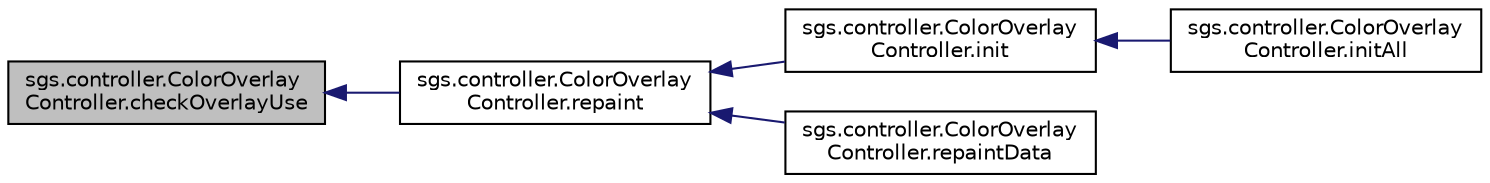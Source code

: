 digraph "sgs.controller.ColorOverlayController.checkOverlayUse"
{
  edge [fontname="Helvetica",fontsize="10",labelfontname="Helvetica",labelfontsize="10"];
  node [fontname="Helvetica",fontsize="10",shape=record];
  rankdir="LR";
  Node1 [label="sgs.controller.ColorOverlay\lController.checkOverlayUse",height=0.2,width=0.4,color="black", fillcolor="grey75", style="filled" fontcolor="black"];
  Node1 -> Node2 [dir="back",color="midnightblue",fontsize="10",style="solid"];
  Node2 [label="sgs.controller.ColorOverlay\lController.repaint",height=0.2,width=0.4,color="black", fillcolor="white", style="filled",URL="$classsgs_1_1controller_1_1_color_overlay_controller.html#a8d83080a830c0f1c42c08dc9b8f8a25e"];
  Node2 -> Node3 [dir="back",color="midnightblue",fontsize="10",style="solid"];
  Node3 [label="sgs.controller.ColorOverlay\lController.init",height=0.2,width=0.4,color="black", fillcolor="white", style="filled",URL="$classsgs_1_1controller_1_1_color_overlay_controller.html#a700d41da6b76cec62401e9f446b4ccf7"];
  Node3 -> Node4 [dir="back",color="midnightblue",fontsize="10",style="solid"];
  Node4 [label="sgs.controller.ColorOverlay\lController.initAll",height=0.2,width=0.4,color="black", fillcolor="white", style="filled",URL="$classsgs_1_1controller_1_1_color_overlay_controller.html#a7e3b677edb0f53e292048a07b3a005aa"];
  Node2 -> Node5 [dir="back",color="midnightblue",fontsize="10",style="solid"];
  Node5 [label="sgs.controller.ColorOverlay\lController.repaintData",height=0.2,width=0.4,color="black", fillcolor="white", style="filled",URL="$classsgs_1_1controller_1_1_color_overlay_controller.html#ae5e7769ae253e0338b8ea74dcdfe5167"];
}
